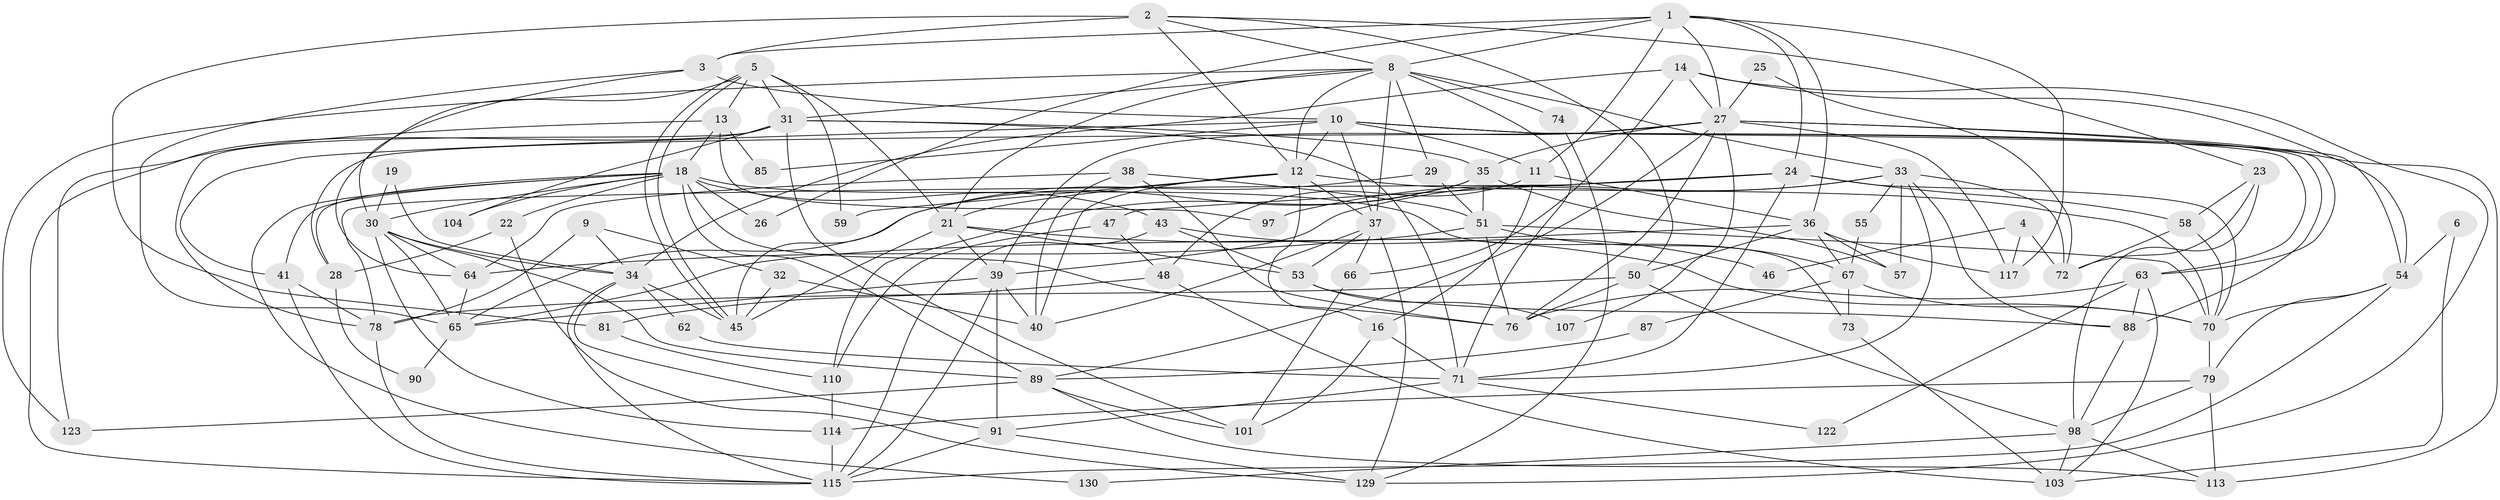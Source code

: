 // Generated by graph-tools (version 1.1) at 2025/24/03/03/25 07:24:01]
// undirected, 86 vertices, 212 edges
graph export_dot {
graph [start="1"]
  node [color=gray90,style=filled];
  1 [super="+119"];
  2 [super="+7"];
  3 [super="+95"];
  4;
  5 [super="+15"];
  6;
  8 [super="+17"];
  9;
  10 [super="+112"];
  11 [super="+75"];
  12 [super="+44"];
  13;
  14 [super="+111"];
  16 [super="+106"];
  18 [super="+20"];
  19;
  21 [super="+49"];
  22;
  23;
  24 [super="+42"];
  25;
  26;
  27 [super="+109"];
  28;
  29;
  30 [super="+56"];
  31 [super="+60"];
  32 [super="+102"];
  33 [super="+52"];
  34 [super="+61"];
  35 [super="+120"];
  36 [super="+80"];
  37 [super="+68"];
  38 [super="+116"];
  39 [super="+82"];
  40;
  41 [super="+96"];
  43;
  45 [super="+84"];
  46;
  47 [super="+105"];
  48;
  50;
  51 [super="+124"];
  53 [super="+69"];
  54 [super="+93"];
  55;
  57;
  58 [super="+92"];
  59;
  62;
  63 [super="+77"];
  64 [super="+131"];
  65 [super="+127"];
  66;
  67;
  70 [super="+125"];
  71 [super="+126"];
  72 [super="+83"];
  73;
  74;
  76 [super="+99"];
  78 [super="+86"];
  79;
  81;
  85;
  87;
  88;
  89 [super="+94"];
  90;
  91 [super="+100"];
  97;
  98 [super="+128"];
  101;
  103 [super="+108"];
  104;
  107;
  110;
  113;
  114 [super="+118"];
  115 [super="+121"];
  117;
  122;
  123;
  129;
  130;
  1 -- 8;
  1 -- 26;
  1 -- 24;
  1 -- 3;
  1 -- 36;
  1 -- 117;
  1 -- 27;
  1 -- 11;
  2 -- 23;
  2 -- 81;
  2 -- 3;
  2 -- 50;
  2 -- 8;
  2 -- 12;
  3 -- 65;
  3 -- 10;
  3 -- 30;
  4 -- 117;
  4 -- 46;
  4 -- 72;
  5 -- 45;
  5 -- 45;
  5 -- 13;
  5 -- 31;
  5 -- 64;
  5 -- 21;
  5 -- 59;
  6 -- 54;
  6 -- 103;
  8 -- 31;
  8 -- 29;
  8 -- 74;
  8 -- 21;
  8 -- 71;
  8 -- 123;
  8 -- 12;
  8 -- 37;
  8 -- 33;
  9 -- 78;
  9 -- 34;
  9 -- 32;
  10 -- 54;
  10 -- 88;
  10 -- 12;
  10 -- 11;
  10 -- 85;
  10 -- 63;
  10 -- 37;
  10 -- 41;
  11 -- 36;
  11 -- 48;
  11 -- 16;
  12 -- 40;
  12 -- 37;
  12 -- 59;
  12 -- 70;
  12 -- 21;
  12 -- 16;
  13 -- 18;
  13 -- 85;
  13 -- 97;
  13 -- 123;
  14 -- 129;
  14 -- 54;
  14 -- 66;
  14 -- 27;
  14 -- 34;
  16 -- 71;
  16 -- 101;
  18 -- 28;
  18 -- 76;
  18 -- 22;
  18 -- 26;
  18 -- 43;
  18 -- 89;
  18 -- 104;
  18 -- 130;
  18 -- 73;
  18 -- 30;
  18 -- 41;
  19 -- 34;
  19 -- 30;
  21 -- 70;
  21 -- 53;
  21 -- 45;
  21 -- 39;
  22 -- 129;
  22 -- 28;
  23 -- 98;
  23 -- 72;
  23 -- 58;
  24 -- 71;
  24 -- 78;
  24 -- 47;
  24 -- 70;
  24 -- 58;
  25 -- 72;
  25 -- 27;
  27 -- 35;
  27 -- 76;
  27 -- 113;
  27 -- 117;
  27 -- 107;
  27 -- 28;
  27 -- 89;
  27 -- 63;
  27 -- 39;
  28 -- 90;
  29 -- 45;
  29 -- 51;
  30 -- 34;
  30 -- 64;
  30 -- 65;
  30 -- 89;
  30 -- 114;
  31 -- 71;
  31 -- 35;
  31 -- 101;
  31 -- 104;
  31 -- 78;
  31 -- 115;
  32 -- 40 [weight=2];
  32 -- 45;
  33 -- 88;
  33 -- 39;
  33 -- 71;
  33 -- 97;
  33 -- 55;
  33 -- 57;
  33 -- 72;
  34 -- 62;
  34 -- 45;
  34 -- 115;
  34 -- 91;
  35 -- 51;
  35 -- 57;
  35 -- 110;
  35 -- 65;
  36 -- 57;
  36 -- 65;
  36 -- 50;
  36 -- 67;
  36 -- 117;
  37 -- 66;
  37 -- 53;
  37 -- 129;
  37 -- 40;
  38 -- 64;
  38 -- 76;
  38 -- 40;
  38 -- 51;
  39 -- 65;
  39 -- 115;
  39 -- 40;
  39 -- 91;
  41 -- 78;
  41 -- 115;
  43 -- 46;
  43 -- 53;
  43 -- 115;
  47 -- 110;
  47 -- 48;
  48 -- 81;
  48 -- 103 [weight=2];
  50 -- 98;
  50 -- 76;
  50 -- 78;
  51 -- 70;
  51 -- 67;
  51 -- 76;
  51 -- 64;
  53 -- 88;
  53 -- 107;
  54 -- 79;
  54 -- 70;
  54 -- 115;
  55 -- 67;
  58 -- 70 [weight=2];
  58 -- 72;
  62 -- 71;
  63 -- 88;
  63 -- 103;
  63 -- 76;
  63 -- 122;
  64 -- 65;
  65 -- 90;
  66 -- 101;
  67 -- 70;
  67 -- 73;
  67 -- 87;
  70 -- 79;
  71 -- 122;
  71 -- 91;
  73 -- 103;
  74 -- 129;
  78 -- 115;
  79 -- 113;
  79 -- 98;
  79 -- 114;
  81 -- 110;
  87 -- 89;
  88 -- 98;
  89 -- 113;
  89 -- 101;
  89 -- 123;
  91 -- 129;
  91 -- 115;
  98 -- 113;
  98 -- 130;
  98 -- 103;
  110 -- 114;
  114 -- 115;
}
